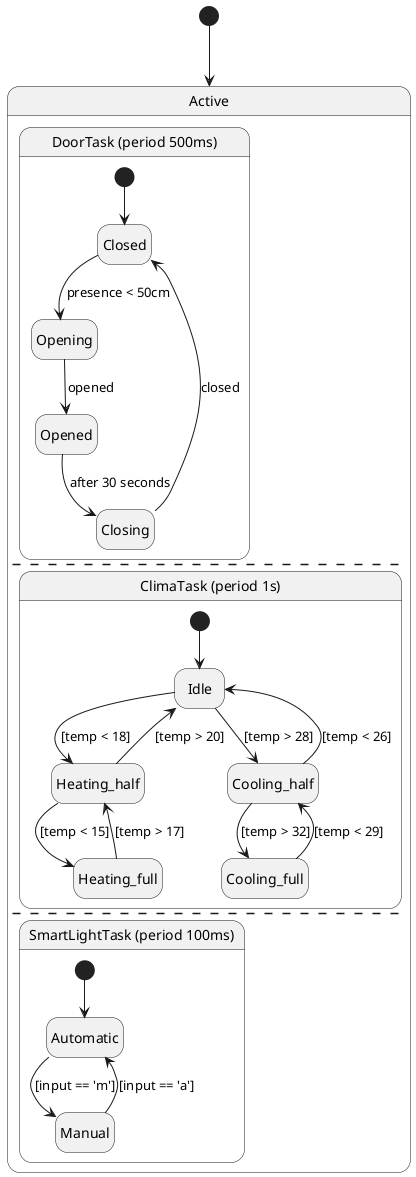 
@startuml smart-door

hide empty description

state "Active" as active{
    state "DoorTask (period 500ms)" as door {
        ' il tick sarà il massimo comune divisore fra questo period e l'altro (in questo caso 500ms)
        [*] --> Closed
        Closed --> Opening: presence < 50cm
        Opening --> Opened: opened
        ' Stato --> ad altro stato: condizione
        ' bisogna considerare ogni passaggio di stato
        Opened --> Closing: after 30 seconds
        Closing --> Closed: closed
    }
    --
    state "ClimaTask (period 1s)" as clima {
        [*] --> Idle

        Idle --> Heating_half: [temp < 18]
        Heating_half --> Idle: [temp > 20]

        Heating_half --> Heating_full: [temp < 15]
        Heating_full --> Heating_half: [temp > 17]

        Idle --> Cooling_half: [temp > 28]
        Cooling_half --> Idle: [temp < 26]

        Cooling_half --> Cooling_full: [temp > 32]
        Cooling_full --> Cooling_half: [temp < 29]
    }
    ---
    state "SmartLightTask (period 100ms)" as smartlight {
        [*] --> Automatic

        Automatic --> Manual: [input == 'm']
        Manual --> Automatic: [input == 'a']
    }
}


[*] --> active

@enduml